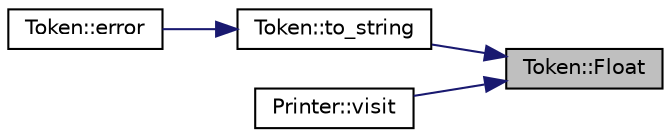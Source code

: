digraph "Token::Float"
{
 // LATEX_PDF_SIZE
  edge [fontname="Helvetica",fontsize="10",labelfontname="Helvetica",labelfontsize="10"];
  node [fontname="Helvetica",fontsize="10",shape=record];
  rankdir="RL";
  Node1 [label="Token::Float",height=0.2,width=0.4,color="black", fillcolor="grey75", style="filled", fontcolor="black",tooltip=" "];
  Node1 -> Node2 [dir="back",color="midnightblue",fontsize="10",style="solid"];
  Node2 [label="Token::to_string",height=0.2,width=0.4,color="black", fillcolor="white", style="filled",URL="$struct_token.html#a1bc4fbbdb0346dfc62b255d0472452ac",tooltip=" "];
  Node2 -> Node3 [dir="back",color="midnightblue",fontsize="10",style="solid"];
  Node3 [label="Token::error",height=0.2,width=0.4,color="black", fillcolor="white", style="filled",URL="$struct_token.html#ac0c587f2218ffe6d7830adda1382a9c0",tooltip=" "];
  Node1 -> Node4 [dir="back",color="midnightblue",fontsize="10",style="solid"];
  Node4 [label="Printer::visit",height=0.2,width=0.4,color="black", fillcolor="white", style="filled",URL="$class_printer.html#a96f663a607f35ce91eabe8b2dc8f46d1",tooltip=" "];
}
